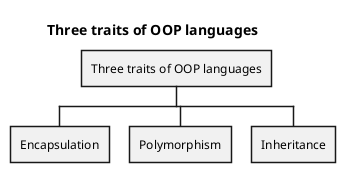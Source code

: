 @startwbs
title Three traits of OOP languages

* Three traits of OOP languages
** Encapsulation
** Polymorphism
** Inheritance
@endwbs